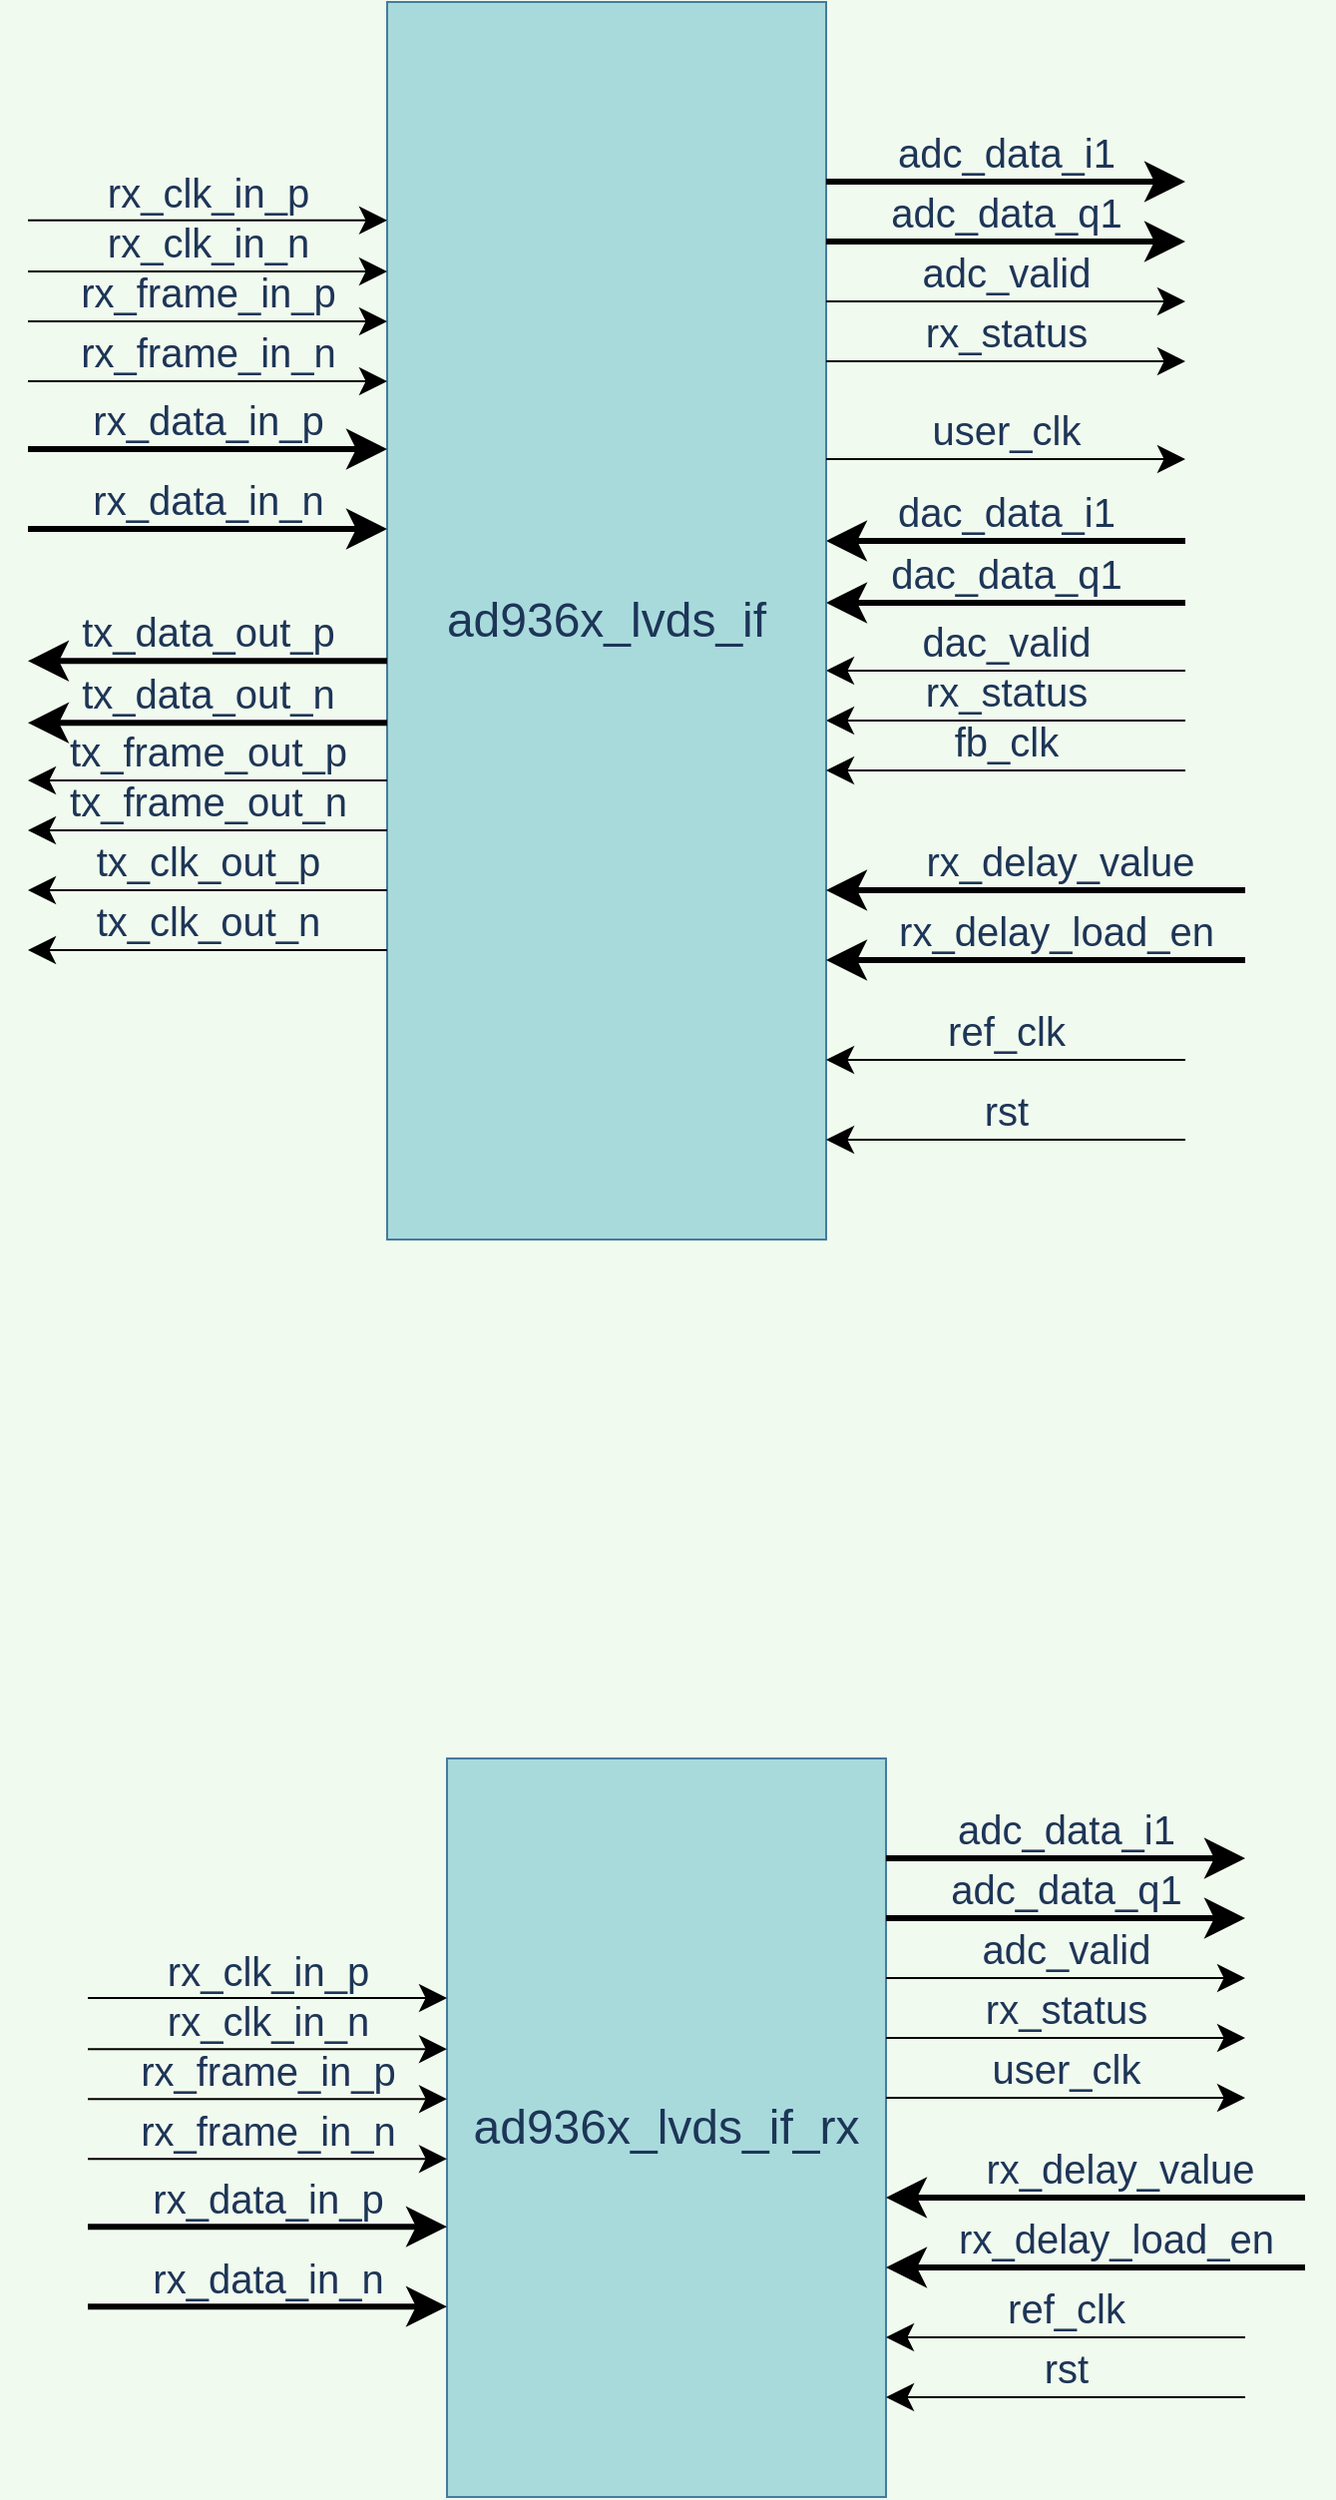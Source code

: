 <mxfile>
    <diagram id="qajqCv2ngGzNVGj3OD6F" name="Page-1">
        <mxGraphModel dx="948" dy="545" grid="1" gridSize="10" guides="1" tooltips="1" connect="1" arrows="1" fold="1" page="1" pageScale="1" pageWidth="827" pageHeight="1169" background="#F1FAEE" math="0" shadow="0">
            <root>
                <mxCell id="0"/>
                <mxCell id="1" parent="0"/>
                <mxCell id="44" value="" style="group" vertex="1" connectable="0" parent="1">
                    <mxGeometry x="460" y="410" width="180" height="30" as="geometry"/>
                </mxCell>
                <mxCell id="45" value="" style="endArrow=classic;html=1;fontColor=#1D3557;strokeColor=#000000;jumpSize=24;endSize=11;startSize=7;strokeWidth=3;" edge="1" parent="44">
                    <mxGeometry width="50" height="50" relative="1" as="geometry">
                        <mxPoint x="180" y="30" as="sourcePoint"/>
                        <mxPoint y="30" as="targetPoint"/>
                    </mxGeometry>
                </mxCell>
                <mxCell id="46" value="&lt;font style=&quot;font-size: 20px&quot;&gt;dac_data_i1&lt;/font&gt;" style="text;html=1;align=center;verticalAlign=middle;resizable=0;points=[];autosize=1;fontColor=#1D3557;strokeWidth=4;" vertex="1" parent="44">
                    <mxGeometry x="30" y="5" width="120" height="20" as="geometry"/>
                </mxCell>
                <mxCell id="47" value="" style="group" vertex="1" connectable="0" parent="1">
                    <mxGeometry x="460" y="441" width="180" height="30" as="geometry"/>
                </mxCell>
                <mxCell id="48" value="" style="endArrow=classic;html=1;fontColor=#1D3557;strokeColor=#000000;jumpSize=24;endSize=11;startSize=7;strokeWidth=3;" edge="1" parent="47">
                    <mxGeometry width="50" height="50" relative="1" as="geometry">
                        <mxPoint x="180" y="30" as="sourcePoint"/>
                        <mxPoint y="30" as="targetPoint"/>
                    </mxGeometry>
                </mxCell>
                <mxCell id="49" value="&lt;font style=&quot;font-size: 20px&quot;&gt;dac_data_q1&lt;/font&gt;" style="text;html=1;align=center;verticalAlign=middle;resizable=0;points=[];autosize=1;fontColor=#1D3557;strokeWidth=4;" vertex="1" parent="47">
                    <mxGeometry x="25" y="5" width="130" height="20" as="geometry"/>
                </mxCell>
                <mxCell id="53" value="" style="group" vertex="1" connectable="0" parent="1">
                    <mxGeometry x="460" y="500" width="180" height="30" as="geometry"/>
                </mxCell>
                <mxCell id="54" value="" style="endArrow=classic;html=1;fontColor=#1D3557;strokeColor=#000000;jumpSize=24;endSize=11;startSize=7;" edge="1" parent="53">
                    <mxGeometry width="50" height="50" relative="1" as="geometry">
                        <mxPoint x="180" y="30" as="sourcePoint"/>
                        <mxPoint y="30" as="targetPoint"/>
                    </mxGeometry>
                </mxCell>
                <mxCell id="55" value="&lt;font style=&quot;font-size: 20px&quot;&gt;rx_status&lt;/font&gt;" style="text;html=1;align=center;verticalAlign=middle;resizable=0;points=[];autosize=1;fontColor=#1D3557;strokeWidth=4;" vertex="1" parent="53">
                    <mxGeometry x="40" y="5" width="100" height="20" as="geometry"/>
                </mxCell>
                <mxCell id="50" value="" style="group" vertex="1" connectable="0" parent="53">
                    <mxGeometry y="-25" width="180" height="30" as="geometry"/>
                </mxCell>
                <mxCell id="51" value="" style="endArrow=classic;html=1;fontColor=#1D3557;strokeColor=#000000;jumpSize=24;endSize=11;startSize=7;strokeWidth=1;" edge="1" parent="50">
                    <mxGeometry width="50" height="50" relative="1" as="geometry">
                        <mxPoint x="180" y="30" as="sourcePoint"/>
                        <mxPoint y="30" as="targetPoint"/>
                    </mxGeometry>
                </mxCell>
                <mxCell id="52" value="&lt;font style=&quot;font-size: 20px&quot;&gt;dac_valid&lt;/font&gt;" style="text;html=1;align=center;verticalAlign=middle;resizable=0;points=[];autosize=1;fontColor=#1D3557;strokeWidth=4;" vertex="1" parent="50">
                    <mxGeometry x="40" y="5" width="100" height="20" as="geometry"/>
                </mxCell>
                <mxCell id="2" value="&lt;font style=&quot;font-size: 24px&quot;&gt;ad936x_lvds_if&lt;/font&gt;" style="whiteSpace=wrap;html=1;rounded=0;sketch=0;strokeColor=#457B9D;fillColor=#A8DADC;fontColor=#1D3557;" vertex="1" parent="1">
                    <mxGeometry x="240" y="170" width="220" height="620" as="geometry"/>
                </mxCell>
                <mxCell id="8" value="" style="group" vertex="1" connectable="0" parent="1">
                    <mxGeometry x="60" y="275" width="180" height="30" as="geometry"/>
                </mxCell>
                <mxCell id="9" value="" style="endArrow=classic;html=1;fontColor=#1D3557;strokeColor=#000000;jumpSize=24;endSize=11;startSize=7;" edge="1" parent="8">
                    <mxGeometry width="50" height="50" relative="1" as="geometry">
                        <mxPoint y="30" as="sourcePoint"/>
                        <mxPoint x="180" y="30" as="targetPoint"/>
                    </mxGeometry>
                </mxCell>
                <mxCell id="10" value="&lt;font style=&quot;font-size: 20px&quot;&gt;rx_clk_in_n&lt;/font&gt;" style="text;html=1;align=center;verticalAlign=middle;resizable=0;points=[];autosize=1;fontColor=#1D3557;strokeWidth=4;" vertex="1" parent="8">
                    <mxGeometry x="30" y="5" width="120" height="20" as="geometry"/>
                </mxCell>
                <mxCell id="7" value="" style="group" vertex="1" connectable="0" parent="8">
                    <mxGeometry y="-35.57" width="180" height="30" as="geometry"/>
                </mxCell>
                <mxCell id="5" value="" style="endArrow=classic;html=1;fontColor=#1D3557;strokeColor=#000000;jumpSize=24;endSize=11;startSize=7;" edge="1" parent="7">
                    <mxGeometry width="50" height="50" relative="1" as="geometry">
                        <mxPoint y="40" as="sourcePoint"/>
                        <mxPoint x="180" y="40" as="targetPoint"/>
                    </mxGeometry>
                </mxCell>
                <mxCell id="11" value="" style="group" vertex="1" connectable="0" parent="1">
                    <mxGeometry x="60" y="305" width="180" height="30" as="geometry"/>
                </mxCell>
                <mxCell id="12" value="" style="endArrow=classic;html=1;fontColor=#1D3557;strokeColor=#000000;jumpSize=24;endSize=11;startSize=7;" edge="1" parent="11">
                    <mxGeometry width="50" height="50" relative="1" as="geometry">
                        <mxPoint y="25" as="sourcePoint"/>
                        <mxPoint x="180" y="25" as="targetPoint"/>
                    </mxGeometry>
                </mxCell>
                <mxCell id="13" value="&lt;font style=&quot;font-size: 20px&quot;&gt;rx_frame_in_p&lt;/font&gt;" style="text;html=1;align=center;verticalAlign=middle;resizable=0;points=[];autosize=1;fontColor=#1D3557;strokeWidth=4;" vertex="1" parent="11">
                    <mxGeometry x="20" width="140" height="20" as="geometry"/>
                </mxCell>
                <mxCell id="14" value="" style="group" vertex="1" connectable="0" parent="1">
                    <mxGeometry x="60" y="340" width="180" height="30" as="geometry"/>
                </mxCell>
                <mxCell id="15" value="" style="endArrow=classic;html=1;fontColor=#1D3557;strokeColor=#000000;jumpSize=24;endSize=11;startSize=7;" edge="1" parent="14">
                    <mxGeometry width="50" height="50" relative="1" as="geometry">
                        <mxPoint y="20" as="sourcePoint"/>
                        <mxPoint x="180" y="20" as="targetPoint"/>
                    </mxGeometry>
                </mxCell>
                <mxCell id="16" value="&lt;font style=&quot;font-size: 20px&quot;&gt;rx_frame_in_n&lt;/font&gt;" style="text;html=1;align=center;verticalAlign=middle;resizable=0;points=[];autosize=1;fontColor=#1D3557;strokeWidth=4;" vertex="1" parent="14">
                    <mxGeometry x="20" y="-5" width="140" height="20" as="geometry"/>
                </mxCell>
                <mxCell id="19" value="" style="group;strokeWidth=7;" vertex="1" connectable="0" parent="1">
                    <mxGeometry x="60" y="364" width="180" height="30" as="geometry"/>
                </mxCell>
                <mxCell id="20" value="" style="endArrow=classic;html=1;fontColor=#1D3557;strokeColor=#000000;jumpSize=24;endSize=11;startSize=7;strokeWidth=3;" edge="1" parent="19">
                    <mxGeometry width="50" height="50" relative="1" as="geometry">
                        <mxPoint y="30" as="sourcePoint"/>
                        <mxPoint x="180" y="30" as="targetPoint"/>
                    </mxGeometry>
                </mxCell>
                <mxCell id="21" value="&lt;font style=&quot;font-size: 20px&quot;&gt;rx_data_in_p&lt;/font&gt;" style="text;html=1;align=center;verticalAlign=middle;resizable=0;points=[];autosize=1;fontColor=#1D3557;strokeWidth=4;" vertex="1" parent="19">
                    <mxGeometry x="25" y="5" width="130" height="20" as="geometry"/>
                </mxCell>
                <mxCell id="22" value="" style="group;strokeWidth=7;" vertex="1" connectable="0" parent="1">
                    <mxGeometry x="60" y="404" width="180" height="30" as="geometry"/>
                </mxCell>
                <mxCell id="23" value="" style="endArrow=classic;html=1;fontColor=#1D3557;strokeColor=#000000;jumpSize=24;endSize=11;startSize=7;strokeWidth=3;" edge="1" parent="22">
                    <mxGeometry width="50" height="50" relative="1" as="geometry">
                        <mxPoint y="30" as="sourcePoint"/>
                        <mxPoint x="180" y="30" as="targetPoint"/>
                    </mxGeometry>
                </mxCell>
                <mxCell id="24" value="&lt;font style=&quot;font-size: 20px&quot;&gt;rx_data_in_n&lt;/font&gt;" style="text;html=1;align=center;verticalAlign=middle;resizable=0;points=[];autosize=1;fontColor=#1D3557;strokeWidth=4;" vertex="1" parent="22">
                    <mxGeometry x="25" y="5" width="130" height="20" as="geometry"/>
                </mxCell>
                <mxCell id="26" value="" style="group" vertex="1" connectable="0" parent="1">
                    <mxGeometry x="460" y="230" width="180" height="30" as="geometry"/>
                </mxCell>
                <mxCell id="27" value="" style="endArrow=classic;html=1;fontColor=#1D3557;strokeColor=#000000;jumpSize=24;endSize=11;startSize=7;strokeWidth=3;" edge="1" parent="26">
                    <mxGeometry width="50" height="50" relative="1" as="geometry">
                        <mxPoint y="30" as="sourcePoint"/>
                        <mxPoint x="180" y="30" as="targetPoint"/>
                    </mxGeometry>
                </mxCell>
                <mxCell id="28" value="&lt;font style=&quot;font-size: 20px&quot;&gt;adc_data_i1&lt;/font&gt;" style="text;html=1;align=center;verticalAlign=middle;resizable=0;points=[];autosize=1;fontColor=#1D3557;strokeWidth=4;" vertex="1" parent="26">
                    <mxGeometry x="30" y="5" width="120" height="20" as="geometry"/>
                </mxCell>
                <mxCell id="29" value="" style="group" vertex="1" connectable="0" parent="1">
                    <mxGeometry x="460" y="260" width="180" height="30" as="geometry"/>
                </mxCell>
                <mxCell id="30" value="" style="endArrow=classic;html=1;fontColor=#1D3557;strokeColor=#000000;jumpSize=24;endSize=11;startSize=7;strokeWidth=3;" edge="1" parent="29">
                    <mxGeometry width="50" height="50" relative="1" as="geometry">
                        <mxPoint y="30" as="sourcePoint"/>
                        <mxPoint x="180" y="30" as="targetPoint"/>
                    </mxGeometry>
                </mxCell>
                <mxCell id="31" value="&lt;font style=&quot;font-size: 20px&quot;&gt;adc_data_q1&lt;/font&gt;" style="text;html=1;align=center;verticalAlign=middle;resizable=0;points=[];autosize=1;fontColor=#1D3557;strokeWidth=4;" vertex="1" parent="29">
                    <mxGeometry x="25" y="5" width="130" height="20" as="geometry"/>
                </mxCell>
                <mxCell id="38" value="" style="group" vertex="1" connectable="0" parent="1">
                    <mxGeometry x="460" y="290" width="180" height="30" as="geometry"/>
                </mxCell>
                <mxCell id="39" value="" style="endArrow=classic;html=1;fontColor=#1D3557;strokeColor=#000000;jumpSize=24;endSize=11;startSize=7;" edge="1" parent="38">
                    <mxGeometry width="50" height="50" relative="1" as="geometry">
                        <mxPoint y="30" as="sourcePoint"/>
                        <mxPoint x="180" y="30" as="targetPoint"/>
                    </mxGeometry>
                </mxCell>
                <mxCell id="40" value="&lt;font style=&quot;font-size: 20px&quot;&gt;adc_valid&lt;/font&gt;" style="text;html=1;align=center;verticalAlign=middle;resizable=0;points=[];autosize=1;fontColor=#1D3557;strokeWidth=4;" vertex="1" parent="38">
                    <mxGeometry x="40" y="5" width="100" height="20" as="geometry"/>
                </mxCell>
                <mxCell id="41" value="" style="group" vertex="1" connectable="0" parent="1">
                    <mxGeometry x="460" y="320" width="180" height="30" as="geometry"/>
                </mxCell>
                <mxCell id="42" value="" style="endArrow=classic;html=1;fontColor=#1D3557;strokeColor=#000000;jumpSize=24;endSize=11;startSize=7;" edge="1" parent="41">
                    <mxGeometry width="50" height="50" relative="1" as="geometry">
                        <mxPoint y="30" as="sourcePoint"/>
                        <mxPoint x="180" y="30" as="targetPoint"/>
                    </mxGeometry>
                </mxCell>
                <mxCell id="43" value="&lt;font style=&quot;font-size: 20px&quot;&gt;rx_status&lt;/font&gt;" style="text;html=1;align=center;verticalAlign=middle;resizable=0;points=[];autosize=1;fontColor=#1D3557;strokeWidth=4;" vertex="1" parent="41">
                    <mxGeometry x="40" y="5" width="100" height="20" as="geometry"/>
                </mxCell>
                <mxCell id="56" value="" style="group" vertex="1" connectable="0" parent="1">
                    <mxGeometry x="460" y="525" width="180" height="30" as="geometry"/>
                </mxCell>
                <mxCell id="57" value="" style="endArrow=classic;html=1;fontColor=#1D3557;strokeColor=#000000;jumpSize=24;endSize=11;startSize=7;" edge="1" parent="56">
                    <mxGeometry width="50" height="50" relative="1" as="geometry">
                        <mxPoint x="180" y="30" as="sourcePoint"/>
                        <mxPoint y="30" as="targetPoint"/>
                    </mxGeometry>
                </mxCell>
                <mxCell id="58" value="&lt;font style=&quot;font-size: 20px&quot;&gt;fb_clk&lt;/font&gt;" style="text;html=1;align=center;verticalAlign=middle;resizable=0;points=[];autosize=1;fontColor=#1D3557;strokeWidth=4;" vertex="1" parent="56">
                    <mxGeometry x="55" y="5" width="70" height="20" as="geometry"/>
                </mxCell>
                <mxCell id="59" value="" style="group" vertex="1" connectable="0" parent="1">
                    <mxGeometry x="460" y="369" width="180" height="30" as="geometry"/>
                </mxCell>
                <mxCell id="60" value="" style="endArrow=classic;html=1;fontColor=#1D3557;strokeColor=#000000;jumpSize=24;endSize=11;startSize=7;" edge="1" parent="59">
                    <mxGeometry width="50" height="50" relative="1" as="geometry">
                        <mxPoint y="30" as="sourcePoint"/>
                        <mxPoint x="180" y="30" as="targetPoint"/>
                    </mxGeometry>
                </mxCell>
                <mxCell id="61" value="&lt;font style=&quot;font-size: 20px&quot;&gt;user_clk&lt;/font&gt;" style="text;html=1;align=center;verticalAlign=middle;resizable=0;points=[];autosize=1;fontColor=#1D3557;strokeWidth=4;" vertex="1" parent="59">
                    <mxGeometry x="45" y="5" width="90" height="20" as="geometry"/>
                </mxCell>
                <mxCell id="6" value="&lt;font style=&quot;font-size: 20px&quot;&gt;rx_clk_in_p&lt;/font&gt;" style="text;html=1;align=center;verticalAlign=middle;resizable=0;points=[];autosize=1;fontColor=#1D3557;strokeWidth=4;" vertex="1" parent="1">
                    <mxGeometry x="90" y="255" width="120" height="20" as="geometry"/>
                </mxCell>
                <mxCell id="63" value="" style="group" vertex="1" connectable="0" parent="1">
                    <mxGeometry x="60" y="470.16" width="180" height="30" as="geometry"/>
                </mxCell>
                <mxCell id="64" value="" style="endArrow=classic;html=1;fontColor=#1D3557;strokeColor=#000000;jumpSize=24;endSize=11;startSize=7;strokeWidth=3;" edge="1" parent="63">
                    <mxGeometry width="50" height="50" relative="1" as="geometry">
                        <mxPoint x="180" y="30" as="sourcePoint"/>
                        <mxPoint y="30" as="targetPoint"/>
                    </mxGeometry>
                </mxCell>
                <mxCell id="65" value="&lt;font style=&quot;font-size: 20px&quot;&gt;tx_data_out_p&lt;/font&gt;" style="text;html=1;align=center;verticalAlign=middle;resizable=0;points=[];autosize=1;fontColor=#1D3557;strokeWidth=4;" vertex="1" parent="63">
                    <mxGeometry x="20" y="5" width="140" height="20" as="geometry"/>
                </mxCell>
                <mxCell id="66" value="" style="group" vertex="1" connectable="0" parent="1">
                    <mxGeometry x="60" y="501.16" width="180" height="30" as="geometry"/>
                </mxCell>
                <mxCell id="67" value="" style="endArrow=classic;html=1;fontColor=#1D3557;strokeColor=#000000;jumpSize=24;endSize=11;startSize=7;strokeWidth=3;" edge="1" parent="66">
                    <mxGeometry width="50" height="50" relative="1" as="geometry">
                        <mxPoint x="180" y="30" as="sourcePoint"/>
                        <mxPoint y="30" as="targetPoint"/>
                    </mxGeometry>
                </mxCell>
                <mxCell id="68" value="&lt;font style=&quot;font-size: 20px&quot;&gt;tx_data_out_n&lt;/font&gt;" style="text;html=1;align=center;verticalAlign=middle;resizable=0;points=[];autosize=1;fontColor=#1D3557;strokeWidth=4;" vertex="1" parent="66">
                    <mxGeometry x="20" y="5" width="140" height="20" as="geometry"/>
                </mxCell>
                <mxCell id="69" value="" style="group" vertex="1" connectable="0" parent="1">
                    <mxGeometry x="60" y="555" width="180" height="30" as="geometry"/>
                </mxCell>
                <mxCell id="70" value="" style="endArrow=classic;html=1;fontColor=#1D3557;strokeColor=#000000;jumpSize=24;endSize=11;startSize=7;" edge="1" parent="69">
                    <mxGeometry width="50" height="50" relative="1" as="geometry">
                        <mxPoint x="180" y="30" as="sourcePoint"/>
                        <mxPoint y="30" as="targetPoint"/>
                    </mxGeometry>
                </mxCell>
                <mxCell id="71" value="&lt;font style=&quot;font-size: 20px&quot;&gt;tx_frame_out_n&lt;/font&gt;" style="text;html=1;align=center;verticalAlign=middle;resizable=0;points=[];autosize=1;fontColor=#1D3557;strokeWidth=4;" vertex="1" parent="69">
                    <mxGeometry x="15" y="5" width="150" height="20" as="geometry"/>
                </mxCell>
                <mxCell id="72" value="" style="group" vertex="1" connectable="0" parent="69">
                    <mxGeometry y="-25" width="180" height="30" as="geometry"/>
                </mxCell>
                <mxCell id="73" value="" style="endArrow=classic;html=1;fontColor=#1D3557;strokeColor=#000000;jumpSize=24;endSize=11;startSize=7;strokeWidth=1;" edge="1" parent="72">
                    <mxGeometry width="50" height="50" relative="1" as="geometry">
                        <mxPoint x="180" y="30" as="sourcePoint"/>
                        <mxPoint y="30" as="targetPoint"/>
                    </mxGeometry>
                </mxCell>
                <mxCell id="74" value="&lt;font style=&quot;font-size: 20px&quot;&gt;tx_frame_out_p&lt;/font&gt;" style="text;html=1;align=center;verticalAlign=middle;resizable=0;points=[];autosize=1;fontColor=#1D3557;strokeWidth=4;" vertex="1" parent="72">
                    <mxGeometry x="15" y="5" width="150" height="20" as="geometry"/>
                </mxCell>
                <mxCell id="75" value="" style="group" vertex="1" connectable="0" parent="1">
                    <mxGeometry x="60" y="585" width="180" height="30" as="geometry"/>
                </mxCell>
                <mxCell id="76" value="" style="endArrow=classic;html=1;fontColor=#1D3557;strokeColor=#000000;jumpSize=24;endSize=11;startSize=7;" edge="1" parent="75">
                    <mxGeometry width="50" height="50" relative="1" as="geometry">
                        <mxPoint x="180" y="30" as="sourcePoint"/>
                        <mxPoint y="30" as="targetPoint"/>
                    </mxGeometry>
                </mxCell>
                <mxCell id="77" value="&lt;font style=&quot;font-size: 20px&quot;&gt;tx_clk_out_p&lt;/font&gt;" style="text;html=1;align=center;verticalAlign=middle;resizable=0;points=[];autosize=1;fontColor=#1D3557;strokeWidth=4;" vertex="1" parent="75">
                    <mxGeometry x="25" y="5" width="130" height="20" as="geometry"/>
                </mxCell>
                <mxCell id="78" value="" style="group" vertex="1" connectable="0" parent="1">
                    <mxGeometry x="60" y="615" width="180" height="30" as="geometry"/>
                </mxCell>
                <mxCell id="79" value="" style="endArrow=classic;html=1;fontColor=#1D3557;strokeColor=#000000;jumpSize=24;endSize=11;startSize=7;" edge="1" parent="78">
                    <mxGeometry width="50" height="50" relative="1" as="geometry">
                        <mxPoint x="180" y="30" as="sourcePoint"/>
                        <mxPoint y="30" as="targetPoint"/>
                    </mxGeometry>
                </mxCell>
                <mxCell id="80" value="&lt;font style=&quot;font-size: 20px&quot;&gt;tx_clk_out_n&lt;/font&gt;" style="text;html=1;align=center;verticalAlign=middle;resizable=0;points=[];autosize=1;fontColor=#1D3557;strokeWidth=4;" vertex="1" parent="78">
                    <mxGeometry x="25" y="5" width="130" height="20" as="geometry"/>
                </mxCell>
                <mxCell id="84" value="" style="group" vertex="1" connectable="0" parent="1">
                    <mxGeometry x="460" y="585" width="210" height="30" as="geometry"/>
                </mxCell>
                <mxCell id="85" value="" style="endArrow=classic;html=1;fontColor=#1D3557;strokeColor=#000000;jumpSize=24;endSize=11;startSize=7;strokeWidth=3;" edge="1" parent="84">
                    <mxGeometry width="50" height="50" relative="1" as="geometry">
                        <mxPoint x="210" y="30" as="sourcePoint"/>
                        <mxPoint y="30" as="targetPoint"/>
                    </mxGeometry>
                </mxCell>
                <mxCell id="86" value="&lt;font style=&quot;font-size: 20px&quot;&gt;rx_delay_value&lt;/font&gt;" style="text;html=1;align=center;verticalAlign=middle;resizable=0;points=[];autosize=1;fontColor=#1D3557;strokeWidth=4;" vertex="1" parent="84">
                    <mxGeometry x="41.997" y="5" width="150" height="20" as="geometry"/>
                </mxCell>
                <mxCell id="87" value="" style="group" vertex="1" connectable="0" parent="1">
                    <mxGeometry x="460" y="620" width="210" height="30" as="geometry"/>
                </mxCell>
                <mxCell id="88" value="" style="endArrow=classic;html=1;fontColor=#1D3557;strokeColor=#000000;jumpSize=24;endSize=11;startSize=7;strokeWidth=3;" edge="1" parent="87">
                    <mxGeometry width="50" height="50" relative="1" as="geometry">
                        <mxPoint x="210" y="30" as="sourcePoint"/>
                        <mxPoint y="30" as="targetPoint"/>
                    </mxGeometry>
                </mxCell>
                <mxCell id="89" value="&lt;font style=&quot;font-size: 20px&quot;&gt;rx_delay_load_en&lt;/font&gt;" style="text;html=1;align=center;verticalAlign=middle;resizable=0;points=[];autosize=1;fontColor=#1D3557;strokeWidth=4;" vertex="1" parent="87">
                    <mxGeometry x="30.003" y="5" width="170" height="20" as="geometry"/>
                </mxCell>
                <mxCell id="90" value="" style="group" vertex="1" connectable="0" parent="1">
                    <mxGeometry x="460" y="670" width="180" height="30" as="geometry"/>
                </mxCell>
                <mxCell id="91" value="" style="endArrow=classic;html=1;fontColor=#1D3557;strokeColor=#000000;jumpSize=24;endSize=11;startSize=7;" edge="1" parent="90">
                    <mxGeometry width="50" height="50" relative="1" as="geometry">
                        <mxPoint x="180" y="30" as="sourcePoint"/>
                        <mxPoint y="30" as="targetPoint"/>
                    </mxGeometry>
                </mxCell>
                <mxCell id="92" value="&lt;font style=&quot;font-size: 20px&quot;&gt;ref_clk&lt;/font&gt;" style="text;html=1;align=center;verticalAlign=middle;resizable=0;points=[];autosize=1;fontColor=#1D3557;strokeWidth=4;" vertex="1" parent="90">
                    <mxGeometry x="55" y="5" width="70" height="20" as="geometry"/>
                </mxCell>
                <mxCell id="93" value="" style="group" vertex="1" connectable="0" parent="1">
                    <mxGeometry x="460" y="710" width="180" height="30" as="geometry"/>
                </mxCell>
                <mxCell id="94" value="" style="endArrow=classic;html=1;fontColor=#1D3557;strokeColor=#000000;jumpSize=24;endSize=11;startSize=7;" edge="1" parent="93">
                    <mxGeometry width="50" height="50" relative="1" as="geometry">
                        <mxPoint x="180" y="30" as="sourcePoint"/>
                        <mxPoint y="30" as="targetPoint"/>
                    </mxGeometry>
                </mxCell>
                <mxCell id="95" value="&lt;font style=&quot;font-size: 20px&quot;&gt;rst&lt;/font&gt;" style="text;html=1;align=center;verticalAlign=middle;resizable=0;points=[];autosize=1;fontColor=#1D3557;strokeWidth=4;" vertex="1" parent="93">
                    <mxGeometry x="70" y="5" width="40" height="20" as="geometry"/>
                </mxCell>
                <mxCell id="108" value="&lt;font style=&quot;font-size: 24px&quot;&gt;ad936x_lvds_if_rx&lt;/font&gt;" style="whiteSpace=wrap;html=1;rounded=0;sketch=0;strokeColor=#457B9D;fillColor=#A8DADC;fontColor=#1D3557;" vertex="1" parent="1">
                    <mxGeometry x="270" y="1050" width="220" height="370" as="geometry"/>
                </mxCell>
                <mxCell id="109" value="" style="group" vertex="1" connectable="0" parent="1">
                    <mxGeometry x="90" y="1165.57" width="180" height="30" as="geometry"/>
                </mxCell>
                <mxCell id="110" value="" style="endArrow=classic;html=1;fontColor=#1D3557;strokeColor=#000000;jumpSize=24;endSize=11;startSize=7;" edge="1" parent="109">
                    <mxGeometry width="50" height="50" relative="1" as="geometry">
                        <mxPoint y="30" as="sourcePoint"/>
                        <mxPoint x="180" y="30" as="targetPoint"/>
                    </mxGeometry>
                </mxCell>
                <mxCell id="111" value="&lt;font style=&quot;font-size: 20px&quot;&gt;rx_clk_in_n&lt;/font&gt;" style="text;html=1;align=center;verticalAlign=middle;resizable=0;points=[];autosize=1;fontColor=#1D3557;strokeWidth=4;" vertex="1" parent="109">
                    <mxGeometry x="30" y="5" width="120" height="20" as="geometry"/>
                </mxCell>
                <mxCell id="112" value="" style="group" vertex="1" connectable="0" parent="109">
                    <mxGeometry y="-35.57" width="180" height="30" as="geometry"/>
                </mxCell>
                <mxCell id="113" value="" style="endArrow=classic;html=1;fontColor=#1D3557;strokeColor=#000000;jumpSize=24;endSize=11;startSize=7;" edge="1" parent="112">
                    <mxGeometry width="50" height="50" relative="1" as="geometry">
                        <mxPoint y="40" as="sourcePoint"/>
                        <mxPoint x="180" y="40" as="targetPoint"/>
                    </mxGeometry>
                </mxCell>
                <mxCell id="114" value="" style="group" vertex="1" connectable="0" parent="1">
                    <mxGeometry x="90" y="1195.57" width="180" height="30" as="geometry"/>
                </mxCell>
                <mxCell id="115" value="" style="endArrow=classic;html=1;fontColor=#1D3557;strokeColor=#000000;jumpSize=24;endSize=11;startSize=7;" edge="1" parent="114">
                    <mxGeometry width="50" height="50" relative="1" as="geometry">
                        <mxPoint y="25" as="sourcePoint"/>
                        <mxPoint x="180" y="25" as="targetPoint"/>
                    </mxGeometry>
                </mxCell>
                <mxCell id="116" value="&lt;font style=&quot;font-size: 20px&quot;&gt;rx_frame_in_p&lt;/font&gt;" style="text;html=1;align=center;verticalAlign=middle;resizable=0;points=[];autosize=1;fontColor=#1D3557;strokeWidth=4;" vertex="1" parent="114">
                    <mxGeometry x="20" width="140" height="20" as="geometry"/>
                </mxCell>
                <mxCell id="117" value="" style="group" vertex="1" connectable="0" parent="1">
                    <mxGeometry x="90" y="1230.57" width="180" height="30" as="geometry"/>
                </mxCell>
                <mxCell id="118" value="" style="endArrow=classic;html=1;fontColor=#1D3557;strokeColor=#000000;jumpSize=24;endSize=11;startSize=7;" edge="1" parent="117">
                    <mxGeometry width="50" height="50" relative="1" as="geometry">
                        <mxPoint y="20" as="sourcePoint"/>
                        <mxPoint x="180" y="20" as="targetPoint"/>
                    </mxGeometry>
                </mxCell>
                <mxCell id="119" value="&lt;font style=&quot;font-size: 20px&quot;&gt;rx_frame_in_n&lt;/font&gt;" style="text;html=1;align=center;verticalAlign=middle;resizable=0;points=[];autosize=1;fontColor=#1D3557;strokeWidth=4;" vertex="1" parent="117">
                    <mxGeometry x="20" y="-5" width="140" height="20" as="geometry"/>
                </mxCell>
                <mxCell id="120" value="" style="group;strokeWidth=7;" vertex="1" connectable="0" parent="1">
                    <mxGeometry x="90" y="1254.57" width="180" height="30" as="geometry"/>
                </mxCell>
                <mxCell id="121" value="" style="endArrow=classic;html=1;fontColor=#1D3557;strokeColor=#000000;jumpSize=24;endSize=11;startSize=7;strokeWidth=3;" edge="1" parent="120">
                    <mxGeometry width="50" height="50" relative="1" as="geometry">
                        <mxPoint y="30" as="sourcePoint"/>
                        <mxPoint x="180" y="30" as="targetPoint"/>
                    </mxGeometry>
                </mxCell>
                <mxCell id="122" value="&lt;font style=&quot;font-size: 20px&quot;&gt;rx_data_in_p&lt;/font&gt;" style="text;html=1;align=center;verticalAlign=middle;resizable=0;points=[];autosize=1;fontColor=#1D3557;strokeWidth=4;" vertex="1" parent="120">
                    <mxGeometry x="25" y="5" width="130" height="20" as="geometry"/>
                </mxCell>
                <mxCell id="123" value="" style="group;strokeWidth=7;" vertex="1" connectable="0" parent="1">
                    <mxGeometry x="90" y="1294.57" width="180" height="30" as="geometry"/>
                </mxCell>
                <mxCell id="124" value="" style="endArrow=classic;html=1;fontColor=#1D3557;strokeColor=#000000;jumpSize=24;endSize=11;startSize=7;strokeWidth=3;" edge="1" parent="123">
                    <mxGeometry width="50" height="50" relative="1" as="geometry">
                        <mxPoint y="30" as="sourcePoint"/>
                        <mxPoint x="180" y="30" as="targetPoint"/>
                    </mxGeometry>
                </mxCell>
                <mxCell id="125" value="&lt;font style=&quot;font-size: 20px&quot;&gt;rx_data_in_n&lt;/font&gt;" style="text;html=1;align=center;verticalAlign=middle;resizable=0;points=[];autosize=1;fontColor=#1D3557;strokeWidth=4;" vertex="1" parent="123">
                    <mxGeometry x="25" y="5" width="130" height="20" as="geometry"/>
                </mxCell>
                <mxCell id="126" value="" style="group" vertex="1" connectable="0" parent="1">
                    <mxGeometry x="490" y="1070" width="180" height="30" as="geometry"/>
                </mxCell>
                <mxCell id="127" value="" style="endArrow=classic;html=1;fontColor=#1D3557;strokeColor=#000000;jumpSize=24;endSize=11;startSize=7;strokeWidth=3;" edge="1" parent="126">
                    <mxGeometry width="50" height="50" relative="1" as="geometry">
                        <mxPoint y="30" as="sourcePoint"/>
                        <mxPoint x="180" y="30" as="targetPoint"/>
                    </mxGeometry>
                </mxCell>
                <mxCell id="128" value="&lt;font style=&quot;font-size: 20px&quot;&gt;adc_data_i1&lt;/font&gt;" style="text;html=1;align=center;verticalAlign=middle;resizable=0;points=[];autosize=1;fontColor=#1D3557;strokeWidth=4;" vertex="1" parent="126">
                    <mxGeometry x="30" y="5" width="120" height="20" as="geometry"/>
                </mxCell>
                <mxCell id="129" value="" style="group" vertex="1" connectable="0" parent="1">
                    <mxGeometry x="490" y="1100" width="180" height="30" as="geometry"/>
                </mxCell>
                <mxCell id="130" value="" style="endArrow=classic;html=1;fontColor=#1D3557;strokeColor=#000000;jumpSize=24;endSize=11;startSize=7;strokeWidth=3;" edge="1" parent="129">
                    <mxGeometry width="50" height="50" relative="1" as="geometry">
                        <mxPoint y="30" as="sourcePoint"/>
                        <mxPoint x="180" y="30" as="targetPoint"/>
                    </mxGeometry>
                </mxCell>
                <mxCell id="131" value="&lt;font style=&quot;font-size: 20px&quot;&gt;adc_data_q1&lt;/font&gt;" style="text;html=1;align=center;verticalAlign=middle;resizable=0;points=[];autosize=1;fontColor=#1D3557;strokeWidth=4;" vertex="1" parent="129">
                    <mxGeometry x="25" y="5" width="130" height="20" as="geometry"/>
                </mxCell>
                <mxCell id="132" value="" style="group" vertex="1" connectable="0" parent="1">
                    <mxGeometry x="490" y="1130" width="180" height="30" as="geometry"/>
                </mxCell>
                <mxCell id="133" value="" style="endArrow=classic;html=1;fontColor=#1D3557;strokeColor=#000000;jumpSize=24;endSize=11;startSize=7;" edge="1" parent="132">
                    <mxGeometry width="50" height="50" relative="1" as="geometry">
                        <mxPoint y="30" as="sourcePoint"/>
                        <mxPoint x="180" y="30" as="targetPoint"/>
                    </mxGeometry>
                </mxCell>
                <mxCell id="134" value="&lt;font style=&quot;font-size: 20px&quot;&gt;adc_valid&lt;/font&gt;" style="text;html=1;align=center;verticalAlign=middle;resizable=0;points=[];autosize=1;fontColor=#1D3557;strokeWidth=4;" vertex="1" parent="132">
                    <mxGeometry x="40" y="5" width="100" height="20" as="geometry"/>
                </mxCell>
                <mxCell id="135" value="" style="group" vertex="1" connectable="0" parent="1">
                    <mxGeometry x="490" y="1160" width="180" height="30" as="geometry"/>
                </mxCell>
                <mxCell id="136" value="" style="endArrow=classic;html=1;fontColor=#1D3557;strokeColor=#000000;jumpSize=24;endSize=11;startSize=7;" edge="1" parent="135">
                    <mxGeometry width="50" height="50" relative="1" as="geometry">
                        <mxPoint y="30" as="sourcePoint"/>
                        <mxPoint x="180" y="30" as="targetPoint"/>
                    </mxGeometry>
                </mxCell>
                <mxCell id="137" value="&lt;font style=&quot;font-size: 20px&quot;&gt;rx_status&lt;/font&gt;" style="text;html=1;align=center;verticalAlign=middle;resizable=0;points=[];autosize=1;fontColor=#1D3557;strokeWidth=4;" vertex="1" parent="135">
                    <mxGeometry x="40" y="5" width="100" height="20" as="geometry"/>
                </mxCell>
                <mxCell id="141" value="" style="group" vertex="1" connectable="0" parent="1">
                    <mxGeometry x="490" y="1190" width="180" height="30" as="geometry"/>
                </mxCell>
                <mxCell id="142" value="" style="endArrow=classic;html=1;fontColor=#1D3557;strokeColor=#000000;jumpSize=24;endSize=11;startSize=7;" edge="1" parent="141">
                    <mxGeometry width="50" height="50" relative="1" as="geometry">
                        <mxPoint y="30" as="sourcePoint"/>
                        <mxPoint x="180" y="30" as="targetPoint"/>
                    </mxGeometry>
                </mxCell>
                <mxCell id="143" value="&lt;font style=&quot;font-size: 20px&quot;&gt;user_clk&lt;/font&gt;" style="text;html=1;align=center;verticalAlign=middle;resizable=0;points=[];autosize=1;fontColor=#1D3557;strokeWidth=4;" vertex="1" parent="141">
                    <mxGeometry x="45" y="5" width="90" height="20" as="geometry"/>
                </mxCell>
                <mxCell id="144" value="&lt;font style=&quot;font-size: 20px&quot;&gt;rx_clk_in_p&lt;/font&gt;" style="text;html=1;align=center;verticalAlign=middle;resizable=0;points=[];autosize=1;fontColor=#1D3557;strokeWidth=4;" vertex="1" parent="1">
                    <mxGeometry x="120" y="1145.57" width="120" height="20" as="geometry"/>
                </mxCell>
                <mxCell id="163" value="" style="group" vertex="1" connectable="0" parent="1">
                    <mxGeometry x="490" y="1240" width="210" height="30" as="geometry"/>
                </mxCell>
                <mxCell id="164" value="" style="endArrow=classic;html=1;fontColor=#1D3557;strokeColor=#000000;jumpSize=24;endSize=11;startSize=7;strokeWidth=3;" edge="1" parent="163">
                    <mxGeometry width="50" height="50" relative="1" as="geometry">
                        <mxPoint x="210" y="30" as="sourcePoint"/>
                        <mxPoint y="30" as="targetPoint"/>
                    </mxGeometry>
                </mxCell>
                <mxCell id="165" value="&lt;font style=&quot;font-size: 20px&quot;&gt;rx_delay_value&lt;/font&gt;" style="text;html=1;align=center;verticalAlign=middle;resizable=0;points=[];autosize=1;fontColor=#1D3557;strokeWidth=4;" vertex="1" parent="163">
                    <mxGeometry x="41.997" y="5" width="150" height="20" as="geometry"/>
                </mxCell>
                <mxCell id="166" value="" style="group" vertex="1" connectable="0" parent="1">
                    <mxGeometry x="490" y="1275" width="210" height="30" as="geometry"/>
                </mxCell>
                <mxCell id="167" value="" style="endArrow=classic;html=1;fontColor=#1D3557;strokeColor=#000000;jumpSize=24;endSize=11;startSize=7;strokeWidth=3;" edge="1" parent="166">
                    <mxGeometry width="50" height="50" relative="1" as="geometry">
                        <mxPoint x="210" y="30" as="sourcePoint"/>
                        <mxPoint y="30" as="targetPoint"/>
                    </mxGeometry>
                </mxCell>
                <mxCell id="168" value="&lt;font style=&quot;font-size: 20px&quot;&gt;rx_delay_load_en&lt;/font&gt;" style="text;html=1;align=center;verticalAlign=middle;resizable=0;points=[];autosize=1;fontColor=#1D3557;strokeWidth=4;" vertex="1" parent="166">
                    <mxGeometry x="30.003" y="5" width="170" height="20" as="geometry"/>
                </mxCell>
                <mxCell id="169" value="" style="group" vertex="1" connectable="0" parent="1">
                    <mxGeometry x="490" y="1310" width="180" height="30" as="geometry"/>
                </mxCell>
                <mxCell id="170" value="" style="endArrow=classic;html=1;fontColor=#1D3557;strokeColor=#000000;jumpSize=24;endSize=11;startSize=7;" edge="1" parent="169">
                    <mxGeometry width="50" height="50" relative="1" as="geometry">
                        <mxPoint x="180" y="30" as="sourcePoint"/>
                        <mxPoint y="30" as="targetPoint"/>
                    </mxGeometry>
                </mxCell>
                <mxCell id="171" value="&lt;font style=&quot;font-size: 20px&quot;&gt;ref_clk&lt;/font&gt;" style="text;html=1;align=center;verticalAlign=middle;resizable=0;points=[];autosize=1;fontColor=#1D3557;strokeWidth=4;" vertex="1" parent="169">
                    <mxGeometry x="55" y="5" width="70" height="20" as="geometry"/>
                </mxCell>
                <mxCell id="172" value="" style="group" vertex="1" connectable="0" parent="1">
                    <mxGeometry x="490" y="1340" width="180" height="30" as="geometry"/>
                </mxCell>
                <mxCell id="173" value="" style="endArrow=classic;html=1;fontColor=#1D3557;strokeColor=#000000;jumpSize=24;endSize=11;startSize=7;" edge="1" parent="172">
                    <mxGeometry width="50" height="50" relative="1" as="geometry">
                        <mxPoint x="180" y="30" as="sourcePoint"/>
                        <mxPoint y="30" as="targetPoint"/>
                    </mxGeometry>
                </mxCell>
                <mxCell id="174" value="&lt;font style=&quot;font-size: 20px&quot;&gt;rst&lt;/font&gt;" style="text;html=1;align=center;verticalAlign=middle;resizable=0;points=[];autosize=1;fontColor=#1D3557;strokeWidth=4;" vertex="1" parent="172">
                    <mxGeometry x="70" y="5" width="40" height="20" as="geometry"/>
                </mxCell>
            </root>
        </mxGraphModel>
    </diagram>
</mxfile>